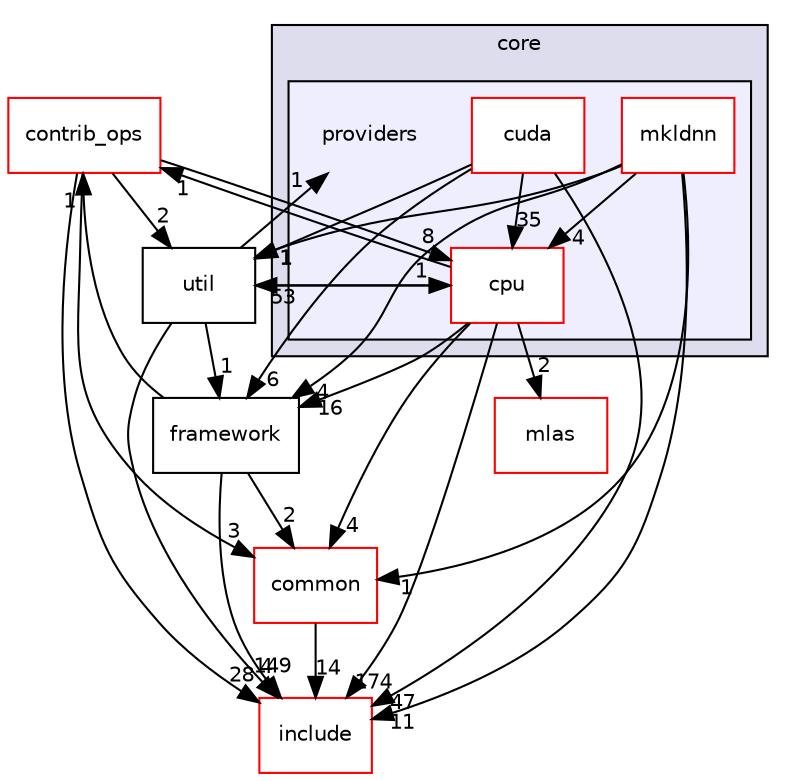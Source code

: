 digraph "onnxruntime/onnxruntime/core/providers" {
  compound=true
  node [ fontsize="10", fontname="Helvetica"];
  edge [ labelfontsize="10", labelfontname="Helvetica"];
  subgraph clusterdir_d53f99a49d07d97f83b643cb8d6238c5 {
    graph [ bgcolor="#ddddee", pencolor="black", label="core" fontname="Helvetica", fontsize="10", URL="dir_d53f99a49d07d97f83b643cb8d6238c5.html"]
  subgraph clusterdir_56f632a99c2e8c2266dce49f04e40288 {
    graph [ bgcolor="#eeeeff", pencolor="black", label="" URL="dir_56f632a99c2e8c2266dce49f04e40288.html"];
    dir_56f632a99c2e8c2266dce49f04e40288 [shape=plaintext label="providers"];
    dir_3683cb2698e6daed4ebbd4c1d451f237 [shape=box label="cpu" color="red" fillcolor="white" style="filled" URL="dir_3683cb2698e6daed4ebbd4c1d451f237.html"];
    dir_893aee19ddfc3e61cc87531e2d88f525 [shape=box label="cuda" color="red" fillcolor="white" style="filled" URL="dir_893aee19ddfc3e61cc87531e2d88f525.html"];
    dir_cd77e0c1e1b09b4d235caafb6b4888c2 [shape=box label="mkldnn" color="red" fillcolor="white" style="filled" URL="dir_cd77e0c1e1b09b4d235caafb6b4888c2.html"];
  }
  }
  dir_c692e7698349af98e58e51689afebfd9 [shape=box label="mlas" fillcolor="white" style="filled" color="red" URL="dir_c692e7698349af98e58e51689afebfd9.html"];
  dir_b0e260475469d22a385dab7be7bad580 [shape=box label="contrib_ops" fillcolor="white" style="filled" color="red" URL="dir_b0e260475469d22a385dab7be7bad580.html"];
  dir_1b4a698a764d4f86e6ae1764e7f37a99 [shape=box label="framework" URL="dir_1b4a698a764d4f86e6ae1764e7f37a99.html"];
  dir_f076573d92a781e267d0abe091aa4112 [shape=box label="common" fillcolor="white" style="filled" color="red" URL="dir_f076573d92a781e267d0abe091aa4112.html"];
  dir_f44f875884e6b767c5658db22ccaab42 [shape=box label="include" fillcolor="white" style="filled" color="red" URL="dir_f44f875884e6b767c5658db22ccaab42.html"];
  dir_5d2c02da9f4b6260dad551789979fe21 [shape=box label="util" URL="dir_5d2c02da9f4b6260dad551789979fe21.html"];
  dir_b0e260475469d22a385dab7be7bad580->dir_f076573d92a781e267d0abe091aa4112 [headlabel="3", labeldistance=1.5 headhref="dir_000022_000027.html"];
  dir_b0e260475469d22a385dab7be7bad580->dir_f44f875884e6b767c5658db22ccaab42 [headlabel="28", labeldistance=1.5 headhref="dir_000022_000006.html"];
  dir_b0e260475469d22a385dab7be7bad580->dir_3683cb2698e6daed4ebbd4c1d451f237 [headlabel="8", labeldistance=1.5 headhref="dir_000022_000031.html"];
  dir_b0e260475469d22a385dab7be7bad580->dir_5d2c02da9f4b6260dad551789979fe21 [headlabel="2", labeldistance=1.5 headhref="dir_000022_000063.html"];
  dir_1b4a698a764d4f86e6ae1764e7f37a99->dir_b0e260475469d22a385dab7be7bad580 [headlabel="1", labeldistance=1.5 headhref="dir_000030_000022.html"];
  dir_1b4a698a764d4f86e6ae1764e7f37a99->dir_f076573d92a781e267d0abe091aa4112 [headlabel="2", labeldistance=1.5 headhref="dir_000030_000027.html"];
  dir_1b4a698a764d4f86e6ae1764e7f37a99->dir_f44f875884e6b767c5658db22ccaab42 [headlabel="149", labeldistance=1.5 headhref="dir_000030_000006.html"];
  dir_f076573d92a781e267d0abe091aa4112->dir_f44f875884e6b767c5658db22ccaab42 [headlabel="14", labeldistance=1.5 headhref="dir_000027_000006.html"];
  dir_893aee19ddfc3e61cc87531e2d88f525->dir_1b4a698a764d4f86e6ae1764e7f37a99 [headlabel="6", labeldistance=1.5 headhref="dir_000044_000030.html"];
  dir_893aee19ddfc3e61cc87531e2d88f525->dir_f44f875884e6b767c5658db22ccaab42 [headlabel="47", labeldistance=1.5 headhref="dir_000044_000006.html"];
  dir_893aee19ddfc3e61cc87531e2d88f525->dir_3683cb2698e6daed4ebbd4c1d451f237 [headlabel="35", labeldistance=1.5 headhref="dir_000044_000031.html"];
  dir_893aee19ddfc3e61cc87531e2d88f525->dir_5d2c02da9f4b6260dad551789979fe21 [headlabel="1", labeldistance=1.5 headhref="dir_000044_000063.html"];
  dir_cd77e0c1e1b09b4d235caafb6b4888c2->dir_1b4a698a764d4f86e6ae1764e7f37a99 [headlabel="4", labeldistance=1.5 headhref="dir_000050_000030.html"];
  dir_cd77e0c1e1b09b4d235caafb6b4888c2->dir_f076573d92a781e267d0abe091aa4112 [headlabel="1", labeldistance=1.5 headhref="dir_000050_000027.html"];
  dir_cd77e0c1e1b09b4d235caafb6b4888c2->dir_f44f875884e6b767c5658db22ccaab42 [headlabel="11", labeldistance=1.5 headhref="dir_000050_000006.html"];
  dir_cd77e0c1e1b09b4d235caafb6b4888c2->dir_3683cb2698e6daed4ebbd4c1d451f237 [headlabel="4", labeldistance=1.5 headhref="dir_000050_000031.html"];
  dir_cd77e0c1e1b09b4d235caafb6b4888c2->dir_5d2c02da9f4b6260dad551789979fe21 [headlabel="1", labeldistance=1.5 headhref="dir_000050_000063.html"];
  dir_3683cb2698e6daed4ebbd4c1d451f237->dir_c692e7698349af98e58e51689afebfd9 [headlabel="2", labeldistance=1.5 headhref="dir_000031_000033.html"];
  dir_3683cb2698e6daed4ebbd4c1d451f237->dir_b0e260475469d22a385dab7be7bad580 [headlabel="1", labeldistance=1.5 headhref="dir_000031_000022.html"];
  dir_3683cb2698e6daed4ebbd4c1d451f237->dir_1b4a698a764d4f86e6ae1764e7f37a99 [headlabel="16", labeldistance=1.5 headhref="dir_000031_000030.html"];
  dir_3683cb2698e6daed4ebbd4c1d451f237->dir_f076573d92a781e267d0abe091aa4112 [headlabel="4", labeldistance=1.5 headhref="dir_000031_000027.html"];
  dir_3683cb2698e6daed4ebbd4c1d451f237->dir_f44f875884e6b767c5658db22ccaab42 [headlabel="174", labeldistance=1.5 headhref="dir_000031_000006.html"];
  dir_3683cb2698e6daed4ebbd4c1d451f237->dir_5d2c02da9f4b6260dad551789979fe21 [headlabel="53", labeldistance=1.5 headhref="dir_000031_000063.html"];
  dir_5d2c02da9f4b6260dad551789979fe21->dir_56f632a99c2e8c2266dce49f04e40288 [headlabel="1", labeldistance=1.5 headhref="dir_000063_000012.html"];
  dir_5d2c02da9f4b6260dad551789979fe21->dir_1b4a698a764d4f86e6ae1764e7f37a99 [headlabel="1", labeldistance=1.5 headhref="dir_000063_000030.html"];
  dir_5d2c02da9f4b6260dad551789979fe21->dir_f44f875884e6b767c5658db22ccaab42 [headlabel="4", labeldistance=1.5 headhref="dir_000063_000006.html"];
  dir_5d2c02da9f4b6260dad551789979fe21->dir_3683cb2698e6daed4ebbd4c1d451f237 [headlabel="1", labeldistance=1.5 headhref="dir_000063_000031.html"];
}
